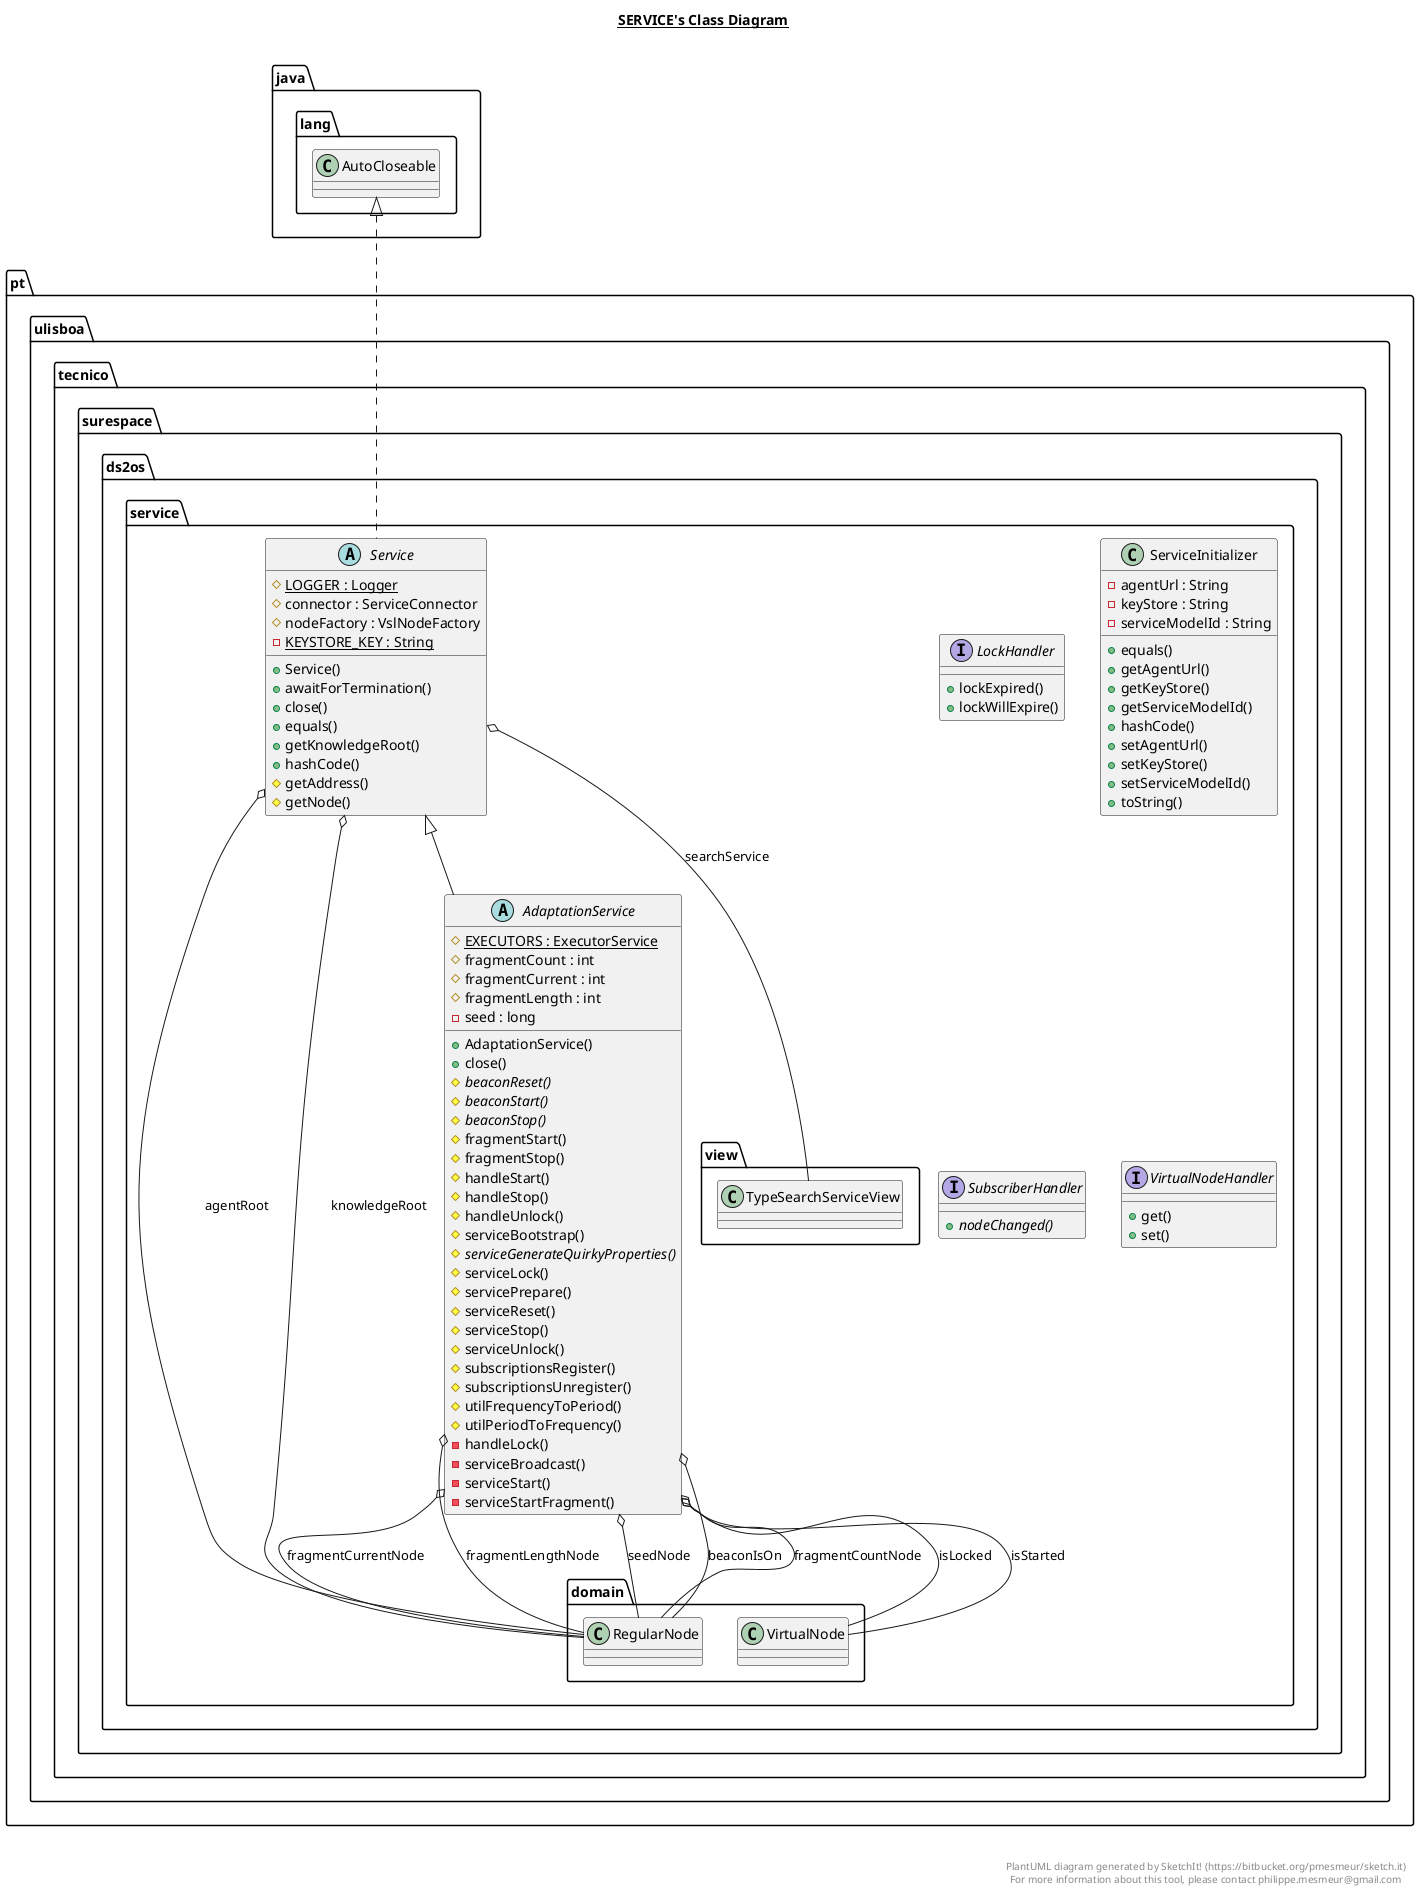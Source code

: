 @startuml

title __SERVICE's Class Diagram__\n

  namespace pt.ulisboa.tecnico.surespace.ds2os.service {
    abstract class pt.ulisboa.tecnico.surespace.ds2os.service.AdaptationService {
        {static} # EXECUTORS : ExecutorService
        # fragmentCount : int
        # fragmentCurrent : int
        # fragmentLength : int
        - seed : long
        + AdaptationService()
        + close()
        {abstract} # beaconReset()
        {abstract} # beaconStart()
        {abstract} # beaconStop()
        # fragmentStart()
        # fragmentStop()
        # handleStart()
        # handleStop()
        # handleUnlock()
        # serviceBootstrap()
        {abstract} # serviceGenerateQuirkyProperties()
        # serviceLock()
        # servicePrepare()
        # serviceReset()
        # serviceStop()
        # serviceUnlock()
        # subscriptionsRegister()
        # subscriptionsUnregister()
        # utilFrequencyToPeriod()
        # utilPeriodToFrequency()
        - handleLock()
        - serviceBroadcast()
        - serviceStart()
        - serviceStartFragment()
    }
  }
  

  namespace pt.ulisboa.tecnico.surespace.ds2os.service {
    interface pt.ulisboa.tecnico.surespace.ds2os.service.LockHandler {
        + lockExpired()
        + lockWillExpire()
    }
  }
  

  namespace pt.ulisboa.tecnico.surespace.ds2os.service {
    abstract class pt.ulisboa.tecnico.surespace.ds2os.service.Service {
        {static} # LOGGER : Logger
        # connector : ServiceConnector
        # nodeFactory : VslNodeFactory
        {static} - KEYSTORE_KEY : String
        + Service()
        + awaitForTermination()
        + close()
        + equals()
        + getKnowledgeRoot()
        + hashCode()
        # getAddress()
        # getNode()
    }
  }
  

  namespace pt.ulisboa.tecnico.surespace.ds2os.service {
    class pt.ulisboa.tecnico.surespace.ds2os.service.ServiceInitializer {
        - agentUrl : String
        - keyStore : String
        - serviceModelId : String
        + equals()
        + getAgentUrl()
        + getKeyStore()
        + getServiceModelId()
        + hashCode()
        + setAgentUrl()
        + setKeyStore()
        + setServiceModelId()
        + toString()
    }
  }
  

  namespace pt.ulisboa.tecnico.surespace.ds2os.service {
    interface pt.ulisboa.tecnico.surespace.ds2os.service.SubscriberHandler {
        {abstract} + nodeChanged()
    }
  }
  

  namespace pt.ulisboa.tecnico.surespace.ds2os.service {
    interface pt.ulisboa.tecnico.surespace.ds2os.service.VirtualNodeHandler {
        + get()
        + set()
    }
  }
  

  pt.ulisboa.tecnico.surespace.ds2os.service.AdaptationService -up-|> pt.ulisboa.tecnico.surespace.ds2os.service.Service
  pt.ulisboa.tecnico.surespace.ds2os.service.AdaptationService o-- pt.ulisboa.tecnico.surespace.ds2os.service.domain.RegularNode : beaconIsOn
  pt.ulisboa.tecnico.surespace.ds2os.service.AdaptationService o-- pt.ulisboa.tecnico.surespace.ds2os.service.domain.RegularNode : fragmentCountNode
  pt.ulisboa.tecnico.surespace.ds2os.service.AdaptationService o-- pt.ulisboa.tecnico.surespace.ds2os.service.domain.RegularNode : fragmentCurrentNode
  pt.ulisboa.tecnico.surespace.ds2os.service.AdaptationService o-- pt.ulisboa.tecnico.surespace.ds2os.service.domain.RegularNode : fragmentLengthNode
  pt.ulisboa.tecnico.surespace.ds2os.service.AdaptationService o-- pt.ulisboa.tecnico.surespace.ds2os.service.domain.VirtualNode : isLocked
  pt.ulisboa.tecnico.surespace.ds2os.service.AdaptationService o-- pt.ulisboa.tecnico.surespace.ds2os.service.domain.VirtualNode : isStarted
  pt.ulisboa.tecnico.surespace.ds2os.service.AdaptationService o-- pt.ulisboa.tecnico.surespace.ds2os.service.domain.RegularNode : seedNode
  pt.ulisboa.tecnico.surespace.ds2os.service.Service .up.|> java.lang.AutoCloseable
  pt.ulisboa.tecnico.surespace.ds2os.service.Service o-- pt.ulisboa.tecnico.surespace.ds2os.service.domain.RegularNode : agentRoot
  pt.ulisboa.tecnico.surespace.ds2os.service.Service o-- pt.ulisboa.tecnico.surespace.ds2os.service.domain.RegularNode : knowledgeRoot
  pt.ulisboa.tecnico.surespace.ds2os.service.Service o-- pt.ulisboa.tecnico.surespace.ds2os.service.view.TypeSearchServiceView : searchService


right footer


PlantUML diagram generated by SketchIt! (https://bitbucket.org/pmesmeur/sketch.it)
For more information about this tool, please contact philippe.mesmeur@gmail.com
endfooter

@enduml
